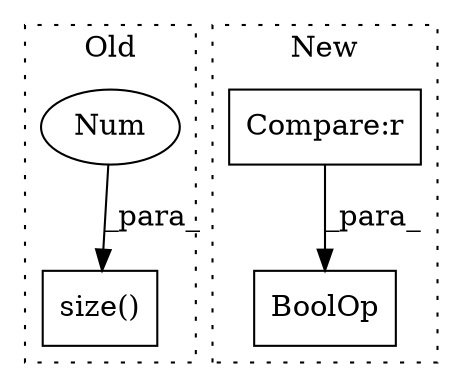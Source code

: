 digraph G {
subgraph cluster0 {
1 [label="size()" a="75" s="1110,1118" l="7,1" shape="box"];
4 [label="Num" a="76" s="1117" l="1" shape="ellipse"];
label = "Old";
style="dotted";
}
subgraph cluster1 {
2 [label="BoolOp" a="72" s="734" l="58" shape="box"];
3 [label="Compare:r" a="40" s="754" l="38" shape="box"];
label = "New";
style="dotted";
}
3 -> 2 [label="_para_"];
4 -> 1 [label="_para_"];
}